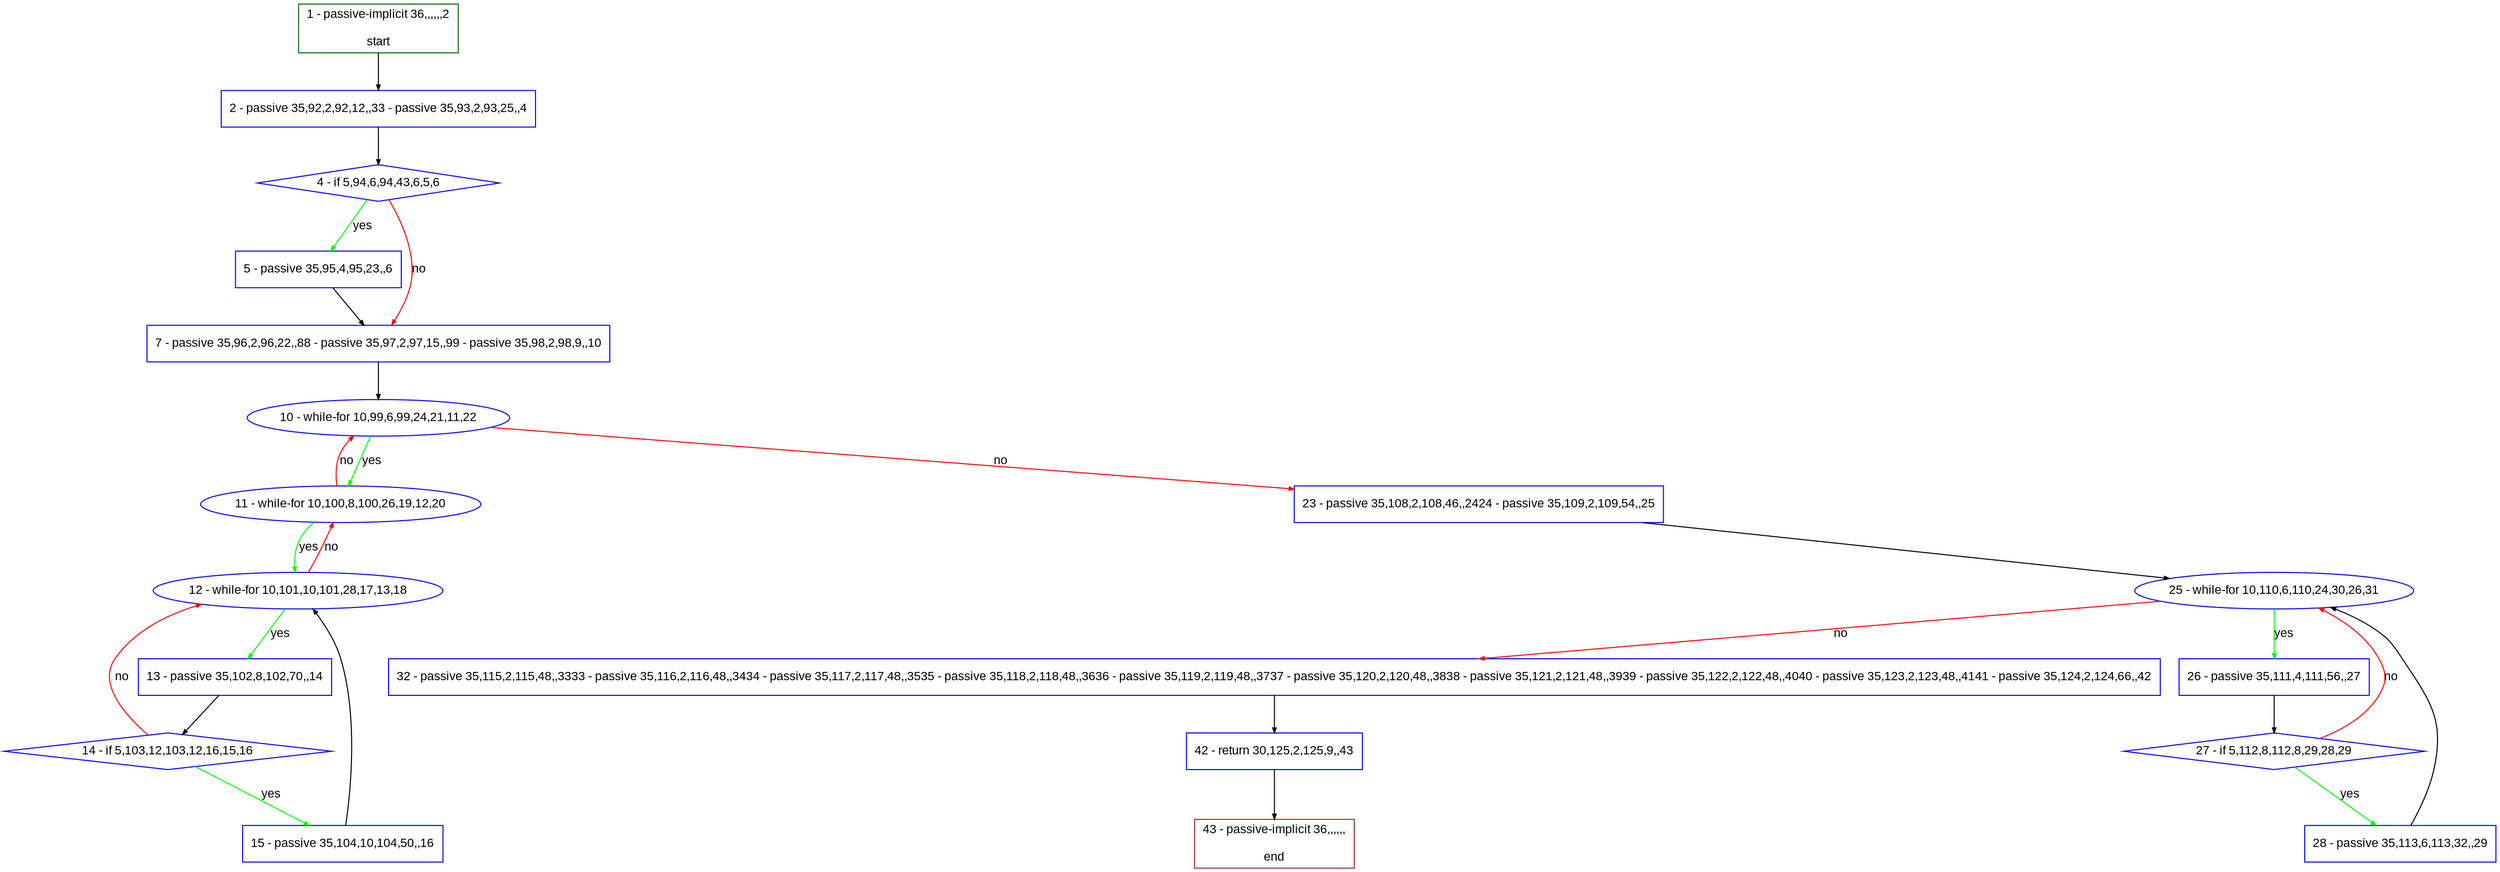 digraph "" {
  graph [pack="true", label="", fontsize="12", packmode="clust", fontname="Arial", fillcolor="#FFFFCC", bgcolor="white", style="rounded,filled", compound="true"];
  node [node_initialized="no", label="", color="grey", fontsize="12", fillcolor="white", fontname="Arial", style="filled", shape="rectangle", compound="true", fixedsize="false"];
  edge [fontcolor="black", arrowhead="normal", arrowtail="none", arrowsize="0.5", ltail="", label="", color="black", fontsize="12", lhead="", fontname="Arial", dir="forward", compound="true"];
  __N1 [label="2 - passive 35,92,2,92,12,,33 - passive 35,93,2,93,25,,4", color="#0000ff", fillcolor="#ffffff", style="filled", shape="box"];
  __N2 [label="1 - passive-implicit 36,,,,,,2\n\nstart", color="#006400", fillcolor="#ffffff", style="filled", shape="box"];
  __N3 [label="4 - if 5,94,6,94,43,6,5,6", color="#0000ff", fillcolor="#ffffff", style="filled", shape="diamond"];
  __N4 [label="5 - passive 35,95,4,95,23,,6", color="#0000ff", fillcolor="#ffffff", style="filled", shape="box"];
  __N5 [label="7 - passive 35,96,2,96,22,,88 - passive 35,97,2,97,15,,99 - passive 35,98,2,98,9,,10", color="#0000ff", fillcolor="#ffffff", style="filled", shape="box"];
  __N6 [label="10 - while-for 10,99,6,99,24,21,11,22", color="#0000ff", fillcolor="#ffffff", style="filled", shape="oval"];
  __N7 [label="11 - while-for 10,100,8,100,26,19,12,20", color="#0000ff", fillcolor="#ffffff", style="filled", shape="oval"];
  __N8 [label="23 - passive 35,108,2,108,46,,2424 - passive 35,109,2,109,54,,25", color="#0000ff", fillcolor="#ffffff", style="filled", shape="box"];
  __N9 [label="12 - while-for 10,101,10,101,28,17,13,18", color="#0000ff", fillcolor="#ffffff", style="filled", shape="oval"];
  __N10 [label="13 - passive 35,102,8,102,70,,14", color="#0000ff", fillcolor="#ffffff", style="filled", shape="box"];
  __N11 [label="14 - if 5,103,12,103,12,16,15,16", color="#0000ff", fillcolor="#ffffff", style="filled", shape="diamond"];
  __N12 [label="15 - passive 35,104,10,104,50,,16", color="#0000ff", fillcolor="#ffffff", style="filled", shape="box"];
  __N13 [label="25 - while-for 10,110,6,110,24,30,26,31", color="#0000ff", fillcolor="#ffffff", style="filled", shape="oval"];
  __N14 [label="26 - passive 35,111,4,111,56,,27", color="#0000ff", fillcolor="#ffffff", style="filled", shape="box"];
  __N15 [label="32 - passive 35,115,2,115,48,,3333 - passive 35,116,2,116,48,,3434 - passive 35,117,2,117,48,,3535 - passive 35,118,2,118,48,,3636 - passive 35,119,2,119,48,,3737 - passive 35,120,2,120,48,,3838 - passive 35,121,2,121,48,,3939 - passive 35,122,2,122,48,,4040 - passive 35,123,2,123,48,,4141 - passive 35,124,2,124,66,,42", color="#0000ff", fillcolor="#ffffff", style="filled", shape="box"];
  __N16 [label="27 - if 5,112,8,112,8,29,28,29", color="#0000ff", fillcolor="#ffffff", style="filled", shape="diamond"];
  __N17 [label="28 - passive 35,113,6,113,32,,29", color="#0000ff", fillcolor="#ffffff", style="filled", shape="box"];
  __N18 [label="42 - return 30,125,2,125,9,,43", color="#0000ff", fillcolor="#ffffff", style="filled", shape="box"];
  __N19 [label="43 - passive-implicit 36,,,,,,\n\nend", color="#a52a2a", fillcolor="#ffffff", style="filled", shape="box"];
  __N2 -> __N1 [arrowhead="normal", arrowtail="none", color="#000000", label="", dir="forward"];
  __N1 -> __N3 [arrowhead="normal", arrowtail="none", color="#000000", label="", dir="forward"];
  __N3 -> __N4 [arrowhead="normal", arrowtail="none", color="#00ff00", label="yes", dir="forward"];
  __N3 -> __N5 [arrowhead="normal", arrowtail="none", color="#ff0000", label="no", dir="forward"];
  __N4 -> __N5 [arrowhead="normal", arrowtail="none", color="#000000", label="", dir="forward"];
  __N5 -> __N6 [arrowhead="normal", arrowtail="none", color="#000000", label="", dir="forward"];
  __N6 -> __N7 [arrowhead="normal", arrowtail="none", color="#00ff00", label="yes", dir="forward"];
  __N7 -> __N6 [arrowhead="normal", arrowtail="none", color="#ff0000", label="no", dir="forward"];
  __N6 -> __N8 [arrowhead="normal", arrowtail="none", color="#ff0000", label="no", dir="forward"];
  __N7 -> __N9 [arrowhead="normal", arrowtail="none", color="#00ff00", label="yes", dir="forward"];
  __N9 -> __N7 [arrowhead="normal", arrowtail="none", color="#ff0000", label="no", dir="forward"];
  __N9 -> __N10 [arrowhead="normal", arrowtail="none", color="#00ff00", label="yes", dir="forward"];
  __N10 -> __N11 [arrowhead="normal", arrowtail="none", color="#000000", label="", dir="forward"];
  __N11 -> __N9 [arrowhead="normal", arrowtail="none", color="#ff0000", label="no", dir="forward"];
  __N11 -> __N12 [arrowhead="normal", arrowtail="none", color="#00ff00", label="yes", dir="forward"];
  __N12 -> __N9 [arrowhead="normal", arrowtail="none", color="#000000", label="", dir="forward"];
  __N8 -> __N13 [arrowhead="normal", arrowtail="none", color="#000000", label="", dir="forward"];
  __N13 -> __N14 [arrowhead="normal", arrowtail="none", color="#00ff00", label="yes", dir="forward"];
  __N13 -> __N15 [arrowhead="normal", arrowtail="none", color="#ff0000", label="no", dir="forward"];
  __N14 -> __N16 [arrowhead="normal", arrowtail="none", color="#000000", label="", dir="forward"];
  __N16 -> __N13 [arrowhead="normal", arrowtail="none", color="#ff0000", label="no", dir="forward"];
  __N16 -> __N17 [arrowhead="normal", arrowtail="none", color="#00ff00", label="yes", dir="forward"];
  __N17 -> __N13 [arrowhead="normal", arrowtail="none", color="#000000", label="", dir="forward"];
  __N15 -> __N18 [arrowhead="normal", arrowtail="none", color="#000000", label="", dir="forward"];
  __N18 -> __N19 [arrowhead="normal", arrowtail="none", color="#000000", label="", dir="forward"];
}
